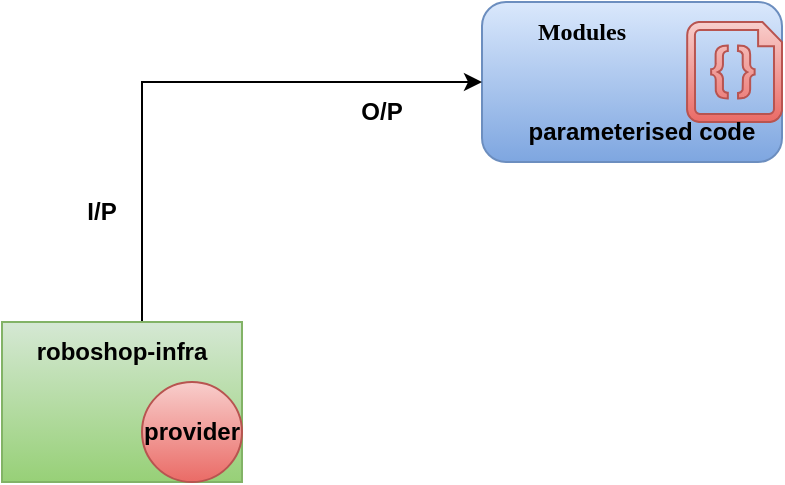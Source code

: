 <mxfile version="28.2.7">
  <diagram name="Page-1" id="yRgntlST6PlEjtTkFJXN">
    <mxGraphModel dx="1042" dy="561" grid="1" gridSize="10" guides="1" tooltips="1" connect="1" arrows="1" fold="1" page="1" pageScale="1" pageWidth="850" pageHeight="1100" math="0" shadow="0">
      <root>
        <mxCell id="0" />
        <mxCell id="1" parent="0" />
        <mxCell id="NEts6W3dRyk91nlPADY1-1" value="" style="rounded=1;whiteSpace=wrap;html=1;fillColor=#dae8fc;gradientColor=#7ea6e0;strokeColor=#6c8ebf;" parent="1" vertex="1">
          <mxGeometry x="320" y="40" width="150" height="80" as="geometry" />
        </mxCell>
        <mxCell id="NEts6W3dRyk91nlPADY1-2" value="&lt;b&gt;&lt;font face=&quot;Comic Sans MS&quot;&gt;Modules&lt;/font&gt;&lt;/b&gt;" style="text;html=1;whiteSpace=wrap;strokeColor=none;fillColor=none;align=center;verticalAlign=middle;rounded=0;" parent="1" vertex="1">
          <mxGeometry x="340" y="40" width="60" height="30" as="geometry" />
        </mxCell>
        <mxCell id="NEts6W3dRyk91nlPADY1-3" value="" style="verticalLabelPosition=bottom;html=1;verticalAlign=top;align=center;strokeColor=#b85450;fillColor=#f8cecc;shape=mxgraph.azure.code_file;pointerEvents=1;gradientColor=#ea6b66;" parent="1" vertex="1">
          <mxGeometry x="422.5" y="50" width="47.5" height="50" as="geometry" />
        </mxCell>
        <mxCell id="NEts6W3dRyk91nlPADY1-12" style="edgeStyle=orthogonalEdgeStyle;rounded=0;orthogonalLoop=1;jettySize=auto;html=1;entryX=0;entryY=0.5;entryDx=0;entryDy=0;" parent="1" source="NEts6W3dRyk91nlPADY1-4" target="NEts6W3dRyk91nlPADY1-1" edge="1">
          <mxGeometry relative="1" as="geometry">
            <Array as="points">
              <mxPoint x="150" y="80" />
            </Array>
          </mxGeometry>
        </mxCell>
        <mxCell id="NEts6W3dRyk91nlPADY1-4" value="" style="rounded=0;whiteSpace=wrap;html=1;fillColor=#d5e8d4;gradientColor=#97d077;strokeColor=#82b366;" parent="1" vertex="1">
          <mxGeometry x="80" y="200" width="120" height="80" as="geometry" />
        </mxCell>
        <mxCell id="NEts6W3dRyk91nlPADY1-5" value="&lt;b&gt;roboshop-infra&lt;/b&gt;" style="text;html=1;whiteSpace=wrap;strokeColor=none;fillColor=none;align=center;verticalAlign=middle;rounded=0;" parent="1" vertex="1">
          <mxGeometry x="90" y="200" width="100" height="30" as="geometry" />
        </mxCell>
        <mxCell id="NEts6W3dRyk91nlPADY1-9" value="&lt;b&gt;parameterised code&lt;/b&gt;" style="text;html=1;whiteSpace=wrap;strokeColor=none;fillColor=none;align=center;verticalAlign=middle;rounded=0;" parent="1" vertex="1">
          <mxGeometry x="330" y="90" width="140" height="30" as="geometry" />
        </mxCell>
        <mxCell id="NEts6W3dRyk91nlPADY1-11" value="&lt;b&gt;provider&lt;/b&gt;" style="ellipse;whiteSpace=wrap;html=1;aspect=fixed;fillColor=#f8cecc;gradientColor=#ea6b66;strokeColor=#b85450;" parent="1" vertex="1">
          <mxGeometry x="150" y="230" width="50" height="50" as="geometry" />
        </mxCell>
        <mxCell id="NEts6W3dRyk91nlPADY1-13" value="&lt;b&gt;I/P&lt;/b&gt;" style="text;html=1;whiteSpace=wrap;strokeColor=none;fillColor=none;align=center;verticalAlign=middle;rounded=0;" parent="1" vertex="1">
          <mxGeometry x="100" y="130" width="60" height="30" as="geometry" />
        </mxCell>
        <mxCell id="NEts6W3dRyk91nlPADY1-14" value="&lt;b&gt;O/P&lt;/b&gt;" style="text;html=1;whiteSpace=wrap;strokeColor=none;fillColor=none;align=center;verticalAlign=middle;rounded=0;" parent="1" vertex="1">
          <mxGeometry x="240" y="80" width="60" height="30" as="geometry" />
        </mxCell>
      </root>
    </mxGraphModel>
  </diagram>
</mxfile>
